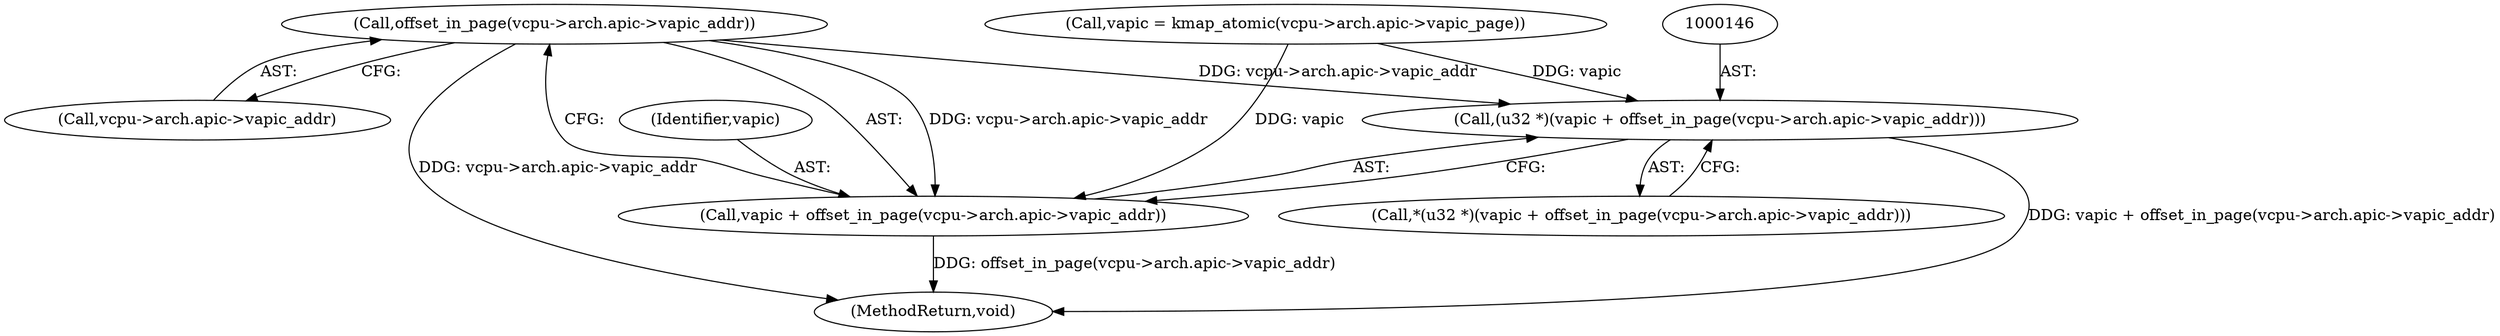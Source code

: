digraph "0_linux_fda4e2e85589191b123d31cdc21fd33ee70f50fd_0@pointer" {
"1000149" [label="(Call,offset_in_page(vcpu->arch.apic->vapic_addr))"];
"1000145" [label="(Call,(u32 *)(vapic + offset_in_page(vcpu->arch.apic->vapic_addr)))"];
"1000147" [label="(Call,vapic + offset_in_page(vcpu->arch.apic->vapic_addr))"];
"1000149" [label="(Call,offset_in_page(vcpu->arch.apic->vapic_addr))"];
"1000144" [label="(Call,*(u32 *)(vapic + offset_in_page(vcpu->arch.apic->vapic_addr)))"];
"1000132" [label="(Call,vapic = kmap_atomic(vcpu->arch.apic->vapic_page))"];
"1000145" [label="(Call,(u32 *)(vapic + offset_in_page(vcpu->arch.apic->vapic_addr)))"];
"1000147" [label="(Call,vapic + offset_in_page(vcpu->arch.apic->vapic_addr))"];
"1000168" [label="(MethodReturn,void)"];
"1000150" [label="(Call,vcpu->arch.apic->vapic_addr)"];
"1000148" [label="(Identifier,vapic)"];
"1000149" -> "1000147"  [label="AST: "];
"1000149" -> "1000150"  [label="CFG: "];
"1000150" -> "1000149"  [label="AST: "];
"1000147" -> "1000149"  [label="CFG: "];
"1000149" -> "1000168"  [label="DDG: vcpu->arch.apic->vapic_addr"];
"1000149" -> "1000145"  [label="DDG: vcpu->arch.apic->vapic_addr"];
"1000149" -> "1000147"  [label="DDG: vcpu->arch.apic->vapic_addr"];
"1000145" -> "1000144"  [label="AST: "];
"1000145" -> "1000147"  [label="CFG: "];
"1000146" -> "1000145"  [label="AST: "];
"1000147" -> "1000145"  [label="AST: "];
"1000144" -> "1000145"  [label="CFG: "];
"1000145" -> "1000168"  [label="DDG: vapic + offset_in_page(vcpu->arch.apic->vapic_addr)"];
"1000132" -> "1000145"  [label="DDG: vapic"];
"1000148" -> "1000147"  [label="AST: "];
"1000147" -> "1000168"  [label="DDG: offset_in_page(vcpu->arch.apic->vapic_addr)"];
"1000132" -> "1000147"  [label="DDG: vapic"];
}
